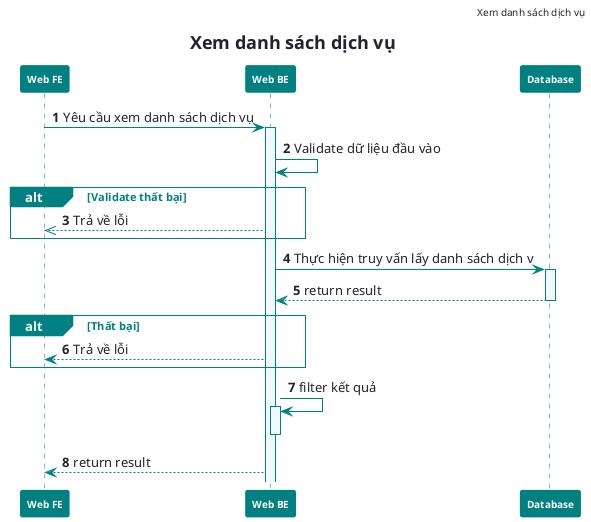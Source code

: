 @startuml

skinparam shadowing false
skinparam responseMessageBelowArrow false
skinparam DefaultFontColor #223
skinparam TitleFontSize 18
skinparam NoteBorderColor #teal
skinparam NoteBackgroundColor #powderblue
skinparam NoteFontColor #222

skinparam sequence {
    ParticipantBorderThickness 1
    ParticipantBorderColor #teal
    ParticipantBackgroundColor #teal
    ParticipantFontColor #white
    ParticipantFontSize 10
    ParticipantFontStyle bold

LifeLineBorderColor #teal
LifeLineBackgroundColor #aliceblue

ArrowColor #teal
ActorBorderColor #teal

GroupBorderThickness 1
GroupBorderColor #teal
GroupHeaderFontColor #white
GroupBackgroundColor #teal
GroupFontColor #teal
}
header : Xem danh sách dịch vụ
title: Xem danh sách dịch vụ
autonumber

participant "Web FE" as fe
participant "Web BE" as be
participant "Database" as db

fe -> be: Yêu cầu xem danh sách dịch vụ
be++
be -> be: Validate dữ liệu đầu vào
alt Validate thất bại
be -->> fe: Trả về lỗi
end

be -> db: Thực hiện truy vấn lấy danh sách dịch v
db++
db --> be: return result
db--
alt Thất bại
be--> fe: Trả về lỗi
end
be->be: filter kết quả
be++
be--
be --> fe: return result
@enduml